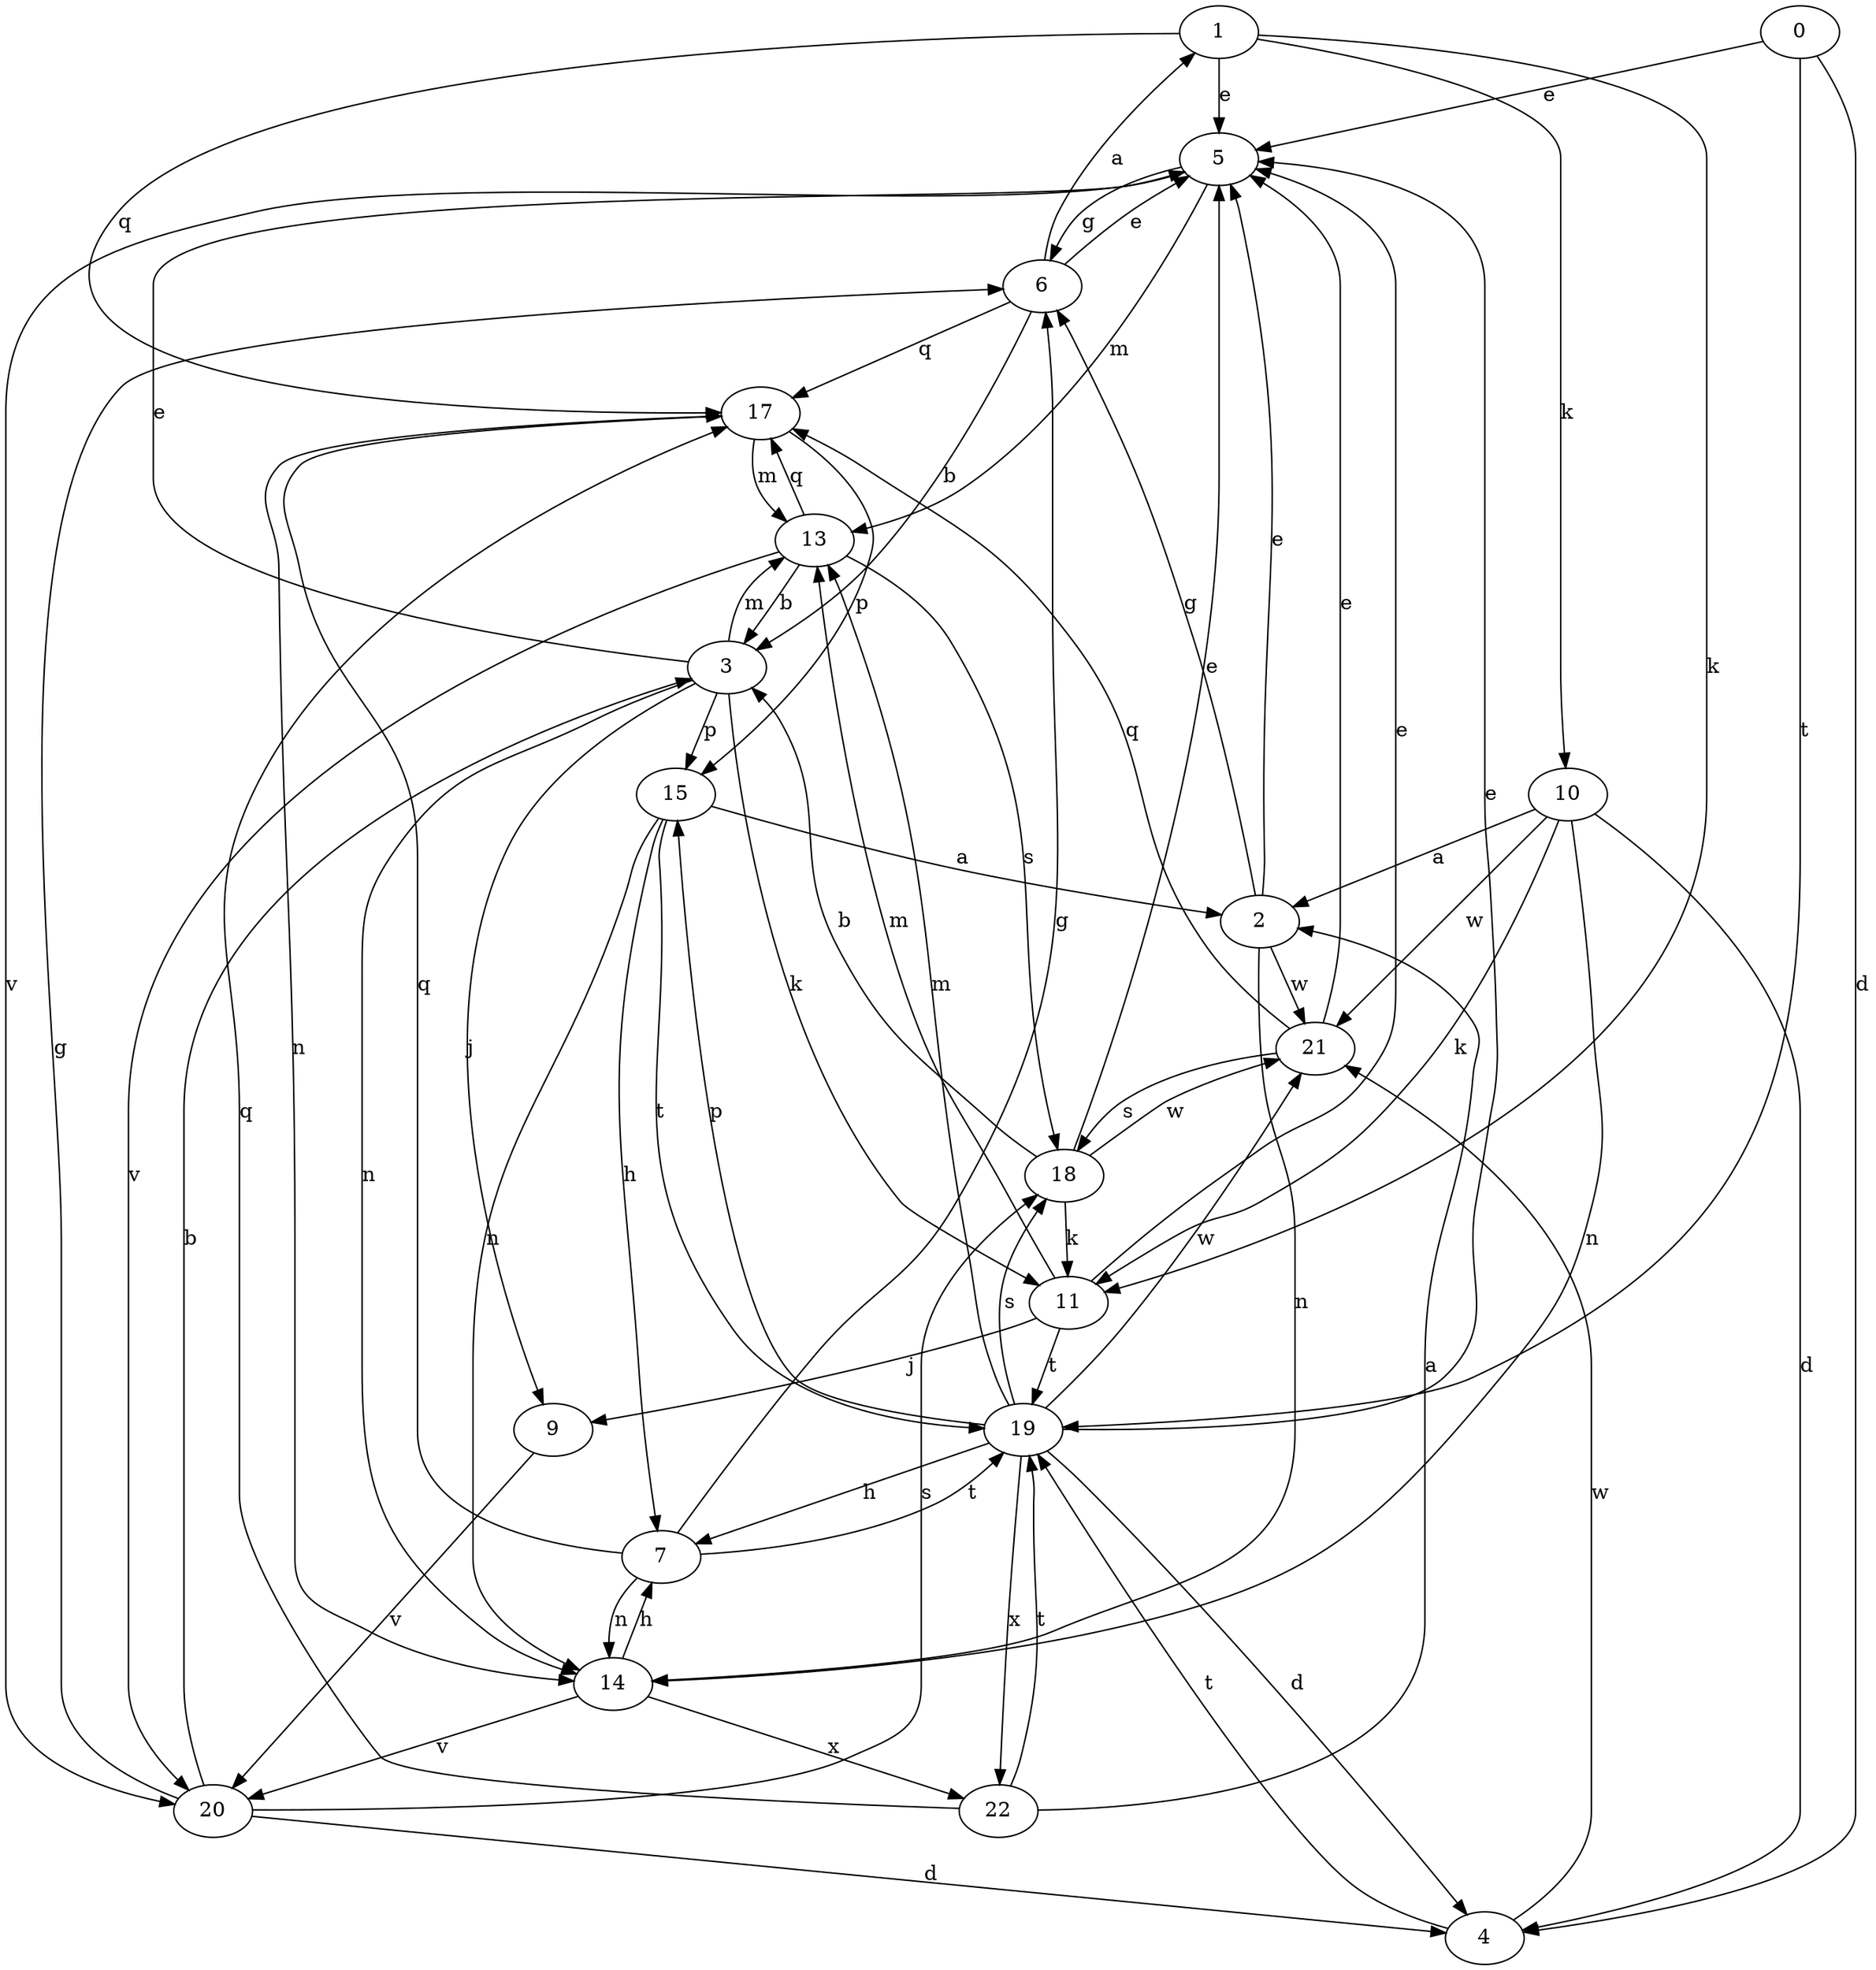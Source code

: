 strict digraph  {
1;
2;
3;
0;
4;
5;
6;
7;
9;
10;
11;
13;
14;
15;
17;
18;
19;
20;
21;
22;
1 -> 5  [label=e];
1 -> 10  [label=k];
1 -> 11  [label=k];
1 -> 17  [label=q];
2 -> 5  [label=e];
2 -> 6  [label=g];
2 -> 14  [label=n];
2 -> 21  [label=w];
3 -> 5  [label=e];
3 -> 9  [label=j];
3 -> 11  [label=k];
3 -> 13  [label=m];
3 -> 14  [label=n];
3 -> 15  [label=p];
0 -> 4  [label=d];
0 -> 5  [label=e];
0 -> 19  [label=t];
4 -> 19  [label=t];
4 -> 21  [label=w];
5 -> 6  [label=g];
5 -> 13  [label=m];
5 -> 20  [label=v];
6 -> 1  [label=a];
6 -> 3  [label=b];
6 -> 5  [label=e];
6 -> 17  [label=q];
7 -> 6  [label=g];
7 -> 14  [label=n];
7 -> 17  [label=q];
7 -> 19  [label=t];
9 -> 20  [label=v];
10 -> 2  [label=a];
10 -> 4  [label=d];
10 -> 11  [label=k];
10 -> 14  [label=n];
10 -> 21  [label=w];
11 -> 5  [label=e];
11 -> 9  [label=j];
11 -> 13  [label=m];
11 -> 19  [label=t];
13 -> 3  [label=b];
13 -> 17  [label=q];
13 -> 18  [label=s];
13 -> 20  [label=v];
14 -> 7  [label=h];
14 -> 20  [label=v];
14 -> 22  [label=x];
15 -> 2  [label=a];
15 -> 7  [label=h];
15 -> 14  [label=n];
15 -> 19  [label=t];
17 -> 13  [label=m];
17 -> 14  [label=n];
17 -> 15  [label=p];
18 -> 3  [label=b];
18 -> 5  [label=e];
18 -> 11  [label=k];
18 -> 21  [label=w];
19 -> 4  [label=d];
19 -> 5  [label=e];
19 -> 7  [label=h];
19 -> 13  [label=m];
19 -> 15  [label=p];
19 -> 18  [label=s];
19 -> 21  [label=w];
19 -> 22  [label=x];
20 -> 3  [label=b];
20 -> 4  [label=d];
20 -> 6  [label=g];
20 -> 18  [label=s];
21 -> 5  [label=e];
21 -> 17  [label=q];
21 -> 18  [label=s];
22 -> 2  [label=a];
22 -> 17  [label=q];
22 -> 19  [label=t];
}
